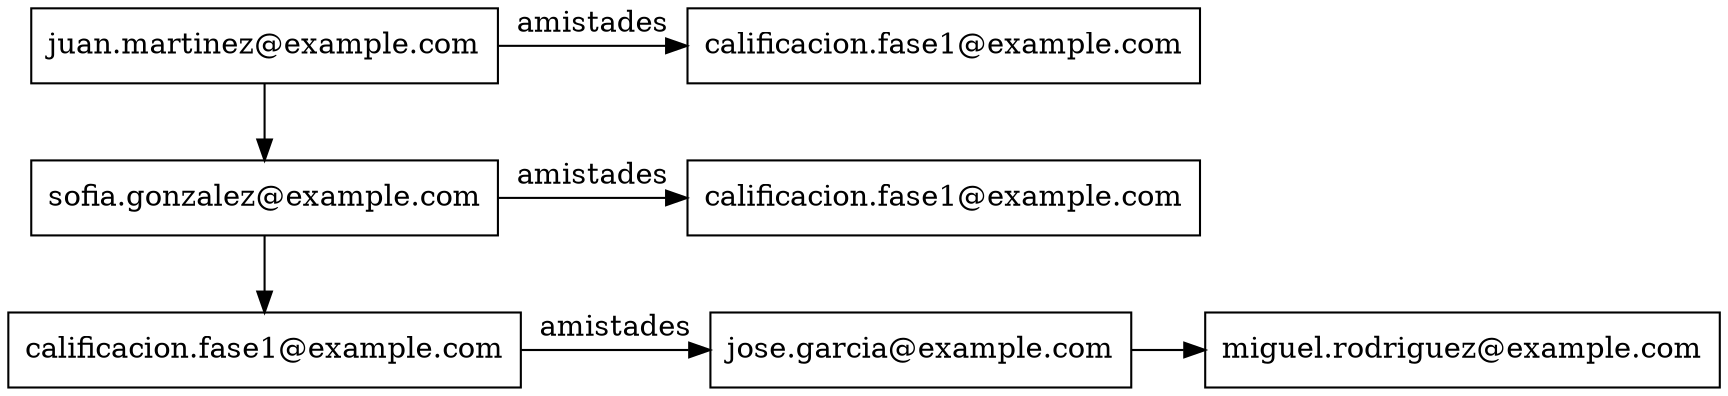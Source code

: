 digraph G {
	node [shape=box];
	0 [label="juan.martinez@example.com"];
	{
		rank = same;
		1 [label="calificacion.fase1@example.com"];
		0 -> 1 [label="amistades"];
	}
		0 -> 2;
	2 [label="sofia.gonzalez@example.com"];
	{
		rank = same;
		3 [label="calificacion.fase1@example.com"];
		2 -> 3 [label="amistades"];
	}
		2 -> 4;
	4 [label="calificacion.fase1@example.com"];
	{
		rank = same;
		5 [label="jose.garcia@example.com"];
		4 -> 5 [label="amistades"];
		6 [label="miguel.rodriguez@example.com"];
		5 -> 6;
	}
}
